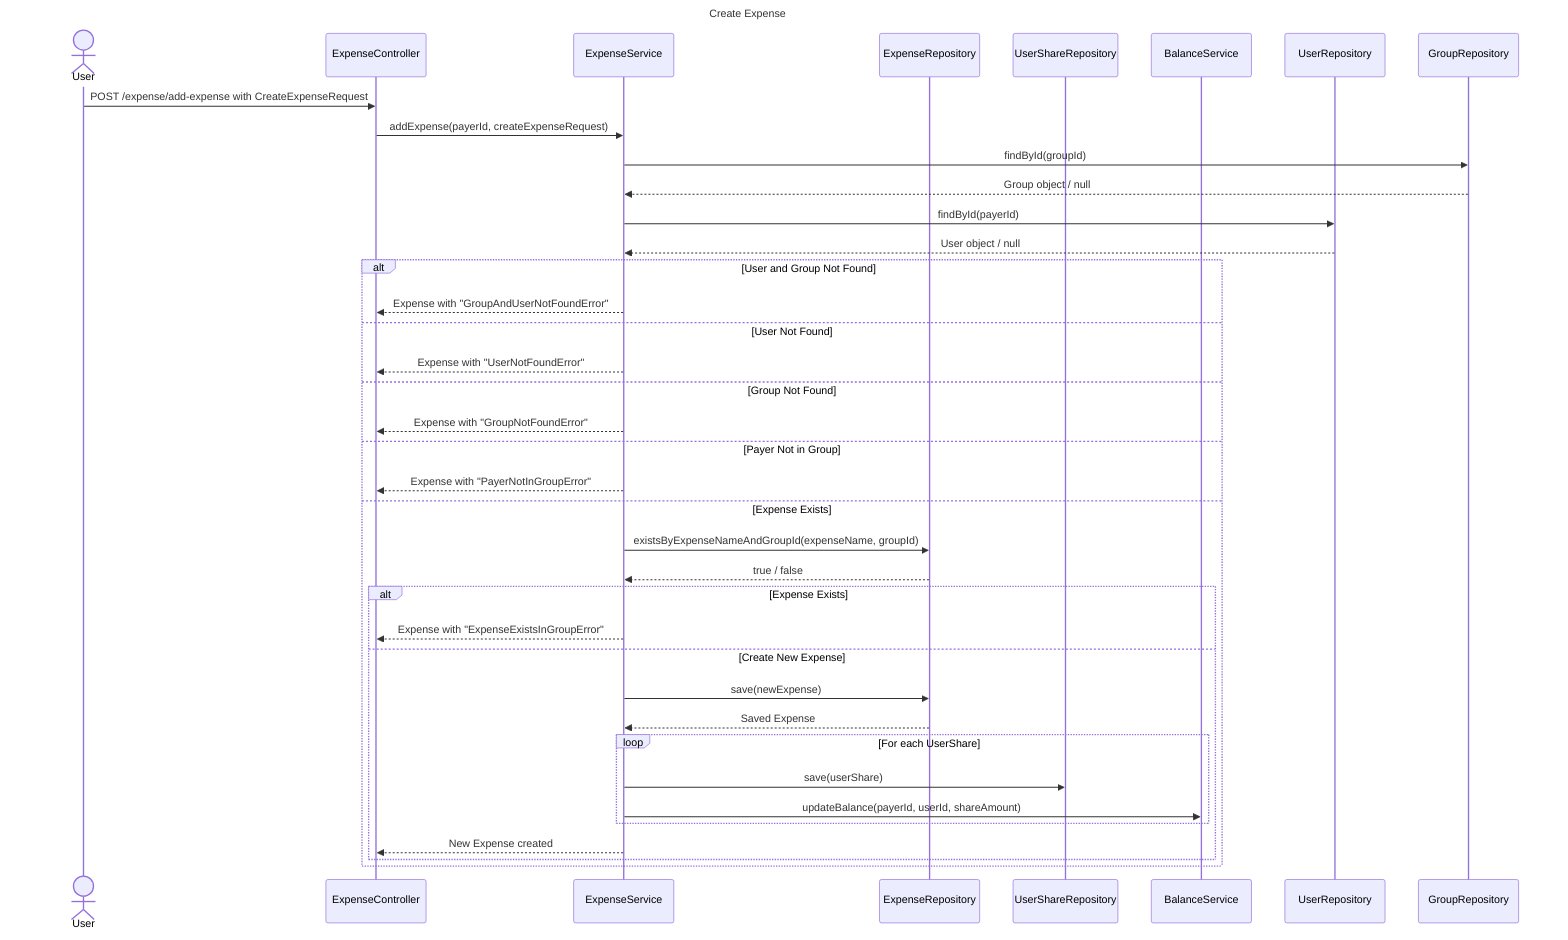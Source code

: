 sequenceDiagram
    title Create Expense
    actor User
    participant ExpenseController
    participant ExpenseService
    participant ExpenseRepository
    participant UserShareRepository
    participant BalanceService
    participant UserRepository
    participant GroupRepository

    User->>ExpenseController: POST /expense/add-expense with CreateExpenseRequest
    ExpenseController->>ExpenseService: addExpense(payerId, createExpenseRequest)
    ExpenseService->>GroupRepository: findById(groupId)
    GroupRepository-->>ExpenseService: Group object / null
    ExpenseService->>UserRepository: findById(payerId)
    UserRepository-->>ExpenseService: User object / null

    alt User and Group Not Found
        ExpenseService-->>ExpenseController: Expense with "GroupAndUserNotFoundError"
    else User Not Found
        ExpenseService-->>ExpenseController: Expense with "UserNotFoundError"
    else Group Not Found
        ExpenseService-->>ExpenseController: Expense with "GroupNotFoundError"
    else Payer Not in Group
        ExpenseService-->>ExpenseController: Expense with "PayerNotInGroupError"
    else Expense Exists
        ExpenseService->>ExpenseRepository: existsByExpenseNameAndGroupId(expenseName, groupId)
        ExpenseRepository-->>ExpenseService: true / false
        alt Expense Exists
            ExpenseService-->>ExpenseController: Expense with "ExpenseExistsInGroupError"
        else Create New Expense
            ExpenseService->>ExpenseRepository: save(newExpense)
            ExpenseRepository-->>ExpenseService: Saved Expense
            loop For each UserShare
                ExpenseService->>UserShareRepository: save(userShare)
                ExpenseService->>BalanceService: updateBalance(payerId, userId, shareAmount)
            end
            ExpenseService-->>ExpenseController: New Expense created
        end
    end